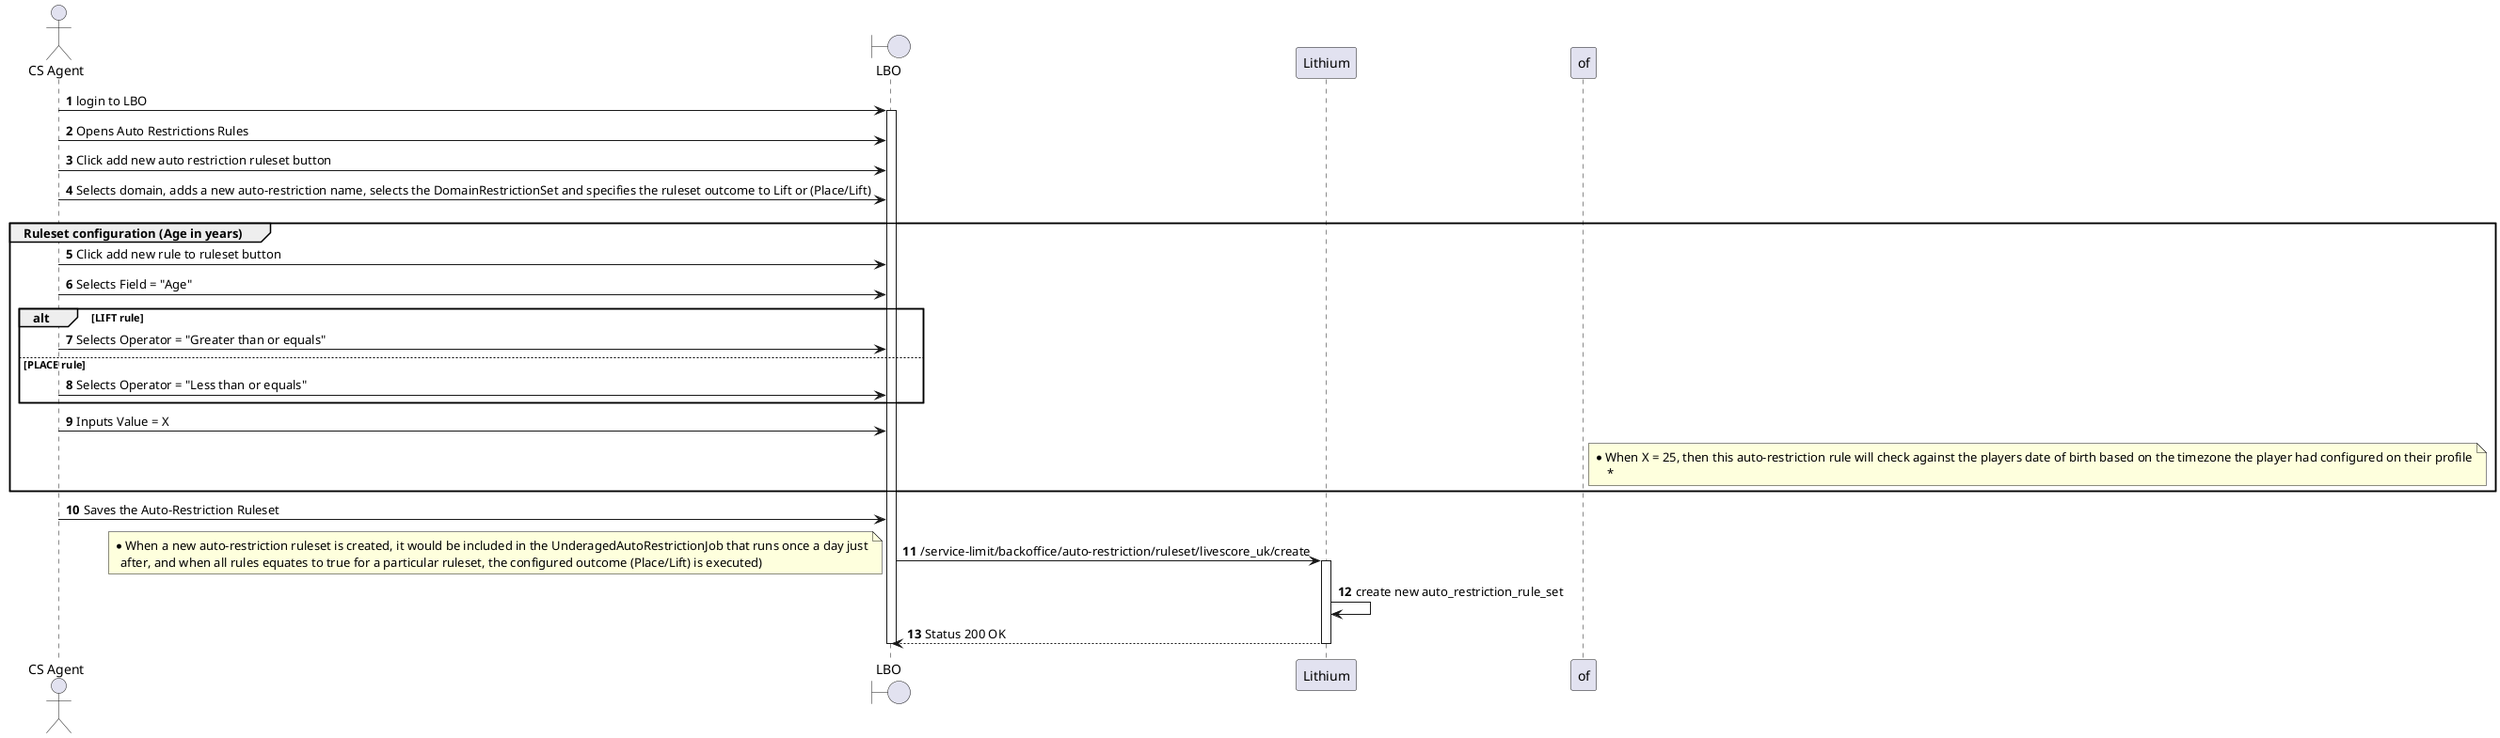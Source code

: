 .Overview - Force Promotions Block
[plantuml]
----
@startuml
'https://plantuml.com/sequence-diagram

actor "CS Agent" as csa
boundary "LBO" as lbo
participant Lithium as li

autonumber

csa -> lbo: login to LBO
activate lbo
    csa -> lbo: Opens Auto Restrictions Rules
    csa -> lbo: Click add new auto restriction ruleset button
    csa -> lbo: Selects domain, adds a new auto-restriction name, selects the DomainRestrictionSet and specifies the ruleset outcome to Lift or (Place/Lift)
    ||10||
    group Ruleset configuration (Age in years)
        csa -> lbo: Click add new rule to ruleset button
        csa -> lbo: Selects Field = "Age"
        alt LIFT rule
            csa -> lbo: Selects Operator = "Greater than or equals"
        else PLACE rule
            csa -> lbo: Selects Operator = "Less than or equals"
        end
        csa -> lbo: Inputs Value = X
        note right of
            * When X = 25, then this auto-restriction rule will check against the players date of birth based on the timezone the player had configured on their profile
                *
        end note
    end
    csa -> lbo: Saves the Auto-Restriction Ruleset
    lbo -> li: /service-limit/backoffice/auto-restriction/ruleset/livescore_uk/create
    activate li
        note left
            * When a new auto-restriction ruleset is created, it would be included in the UnderagedAutoRestrictionJob that runs once a day just
              after, and when all rules equates to true for a particular ruleset, the configured outcome (Place/Lift) is executed)
        end note
        li -> li: create new auto_restriction_rule_set
        li --> lbo: Status 200 OK
    deactivate li
deactivate lbo

@enduml
----